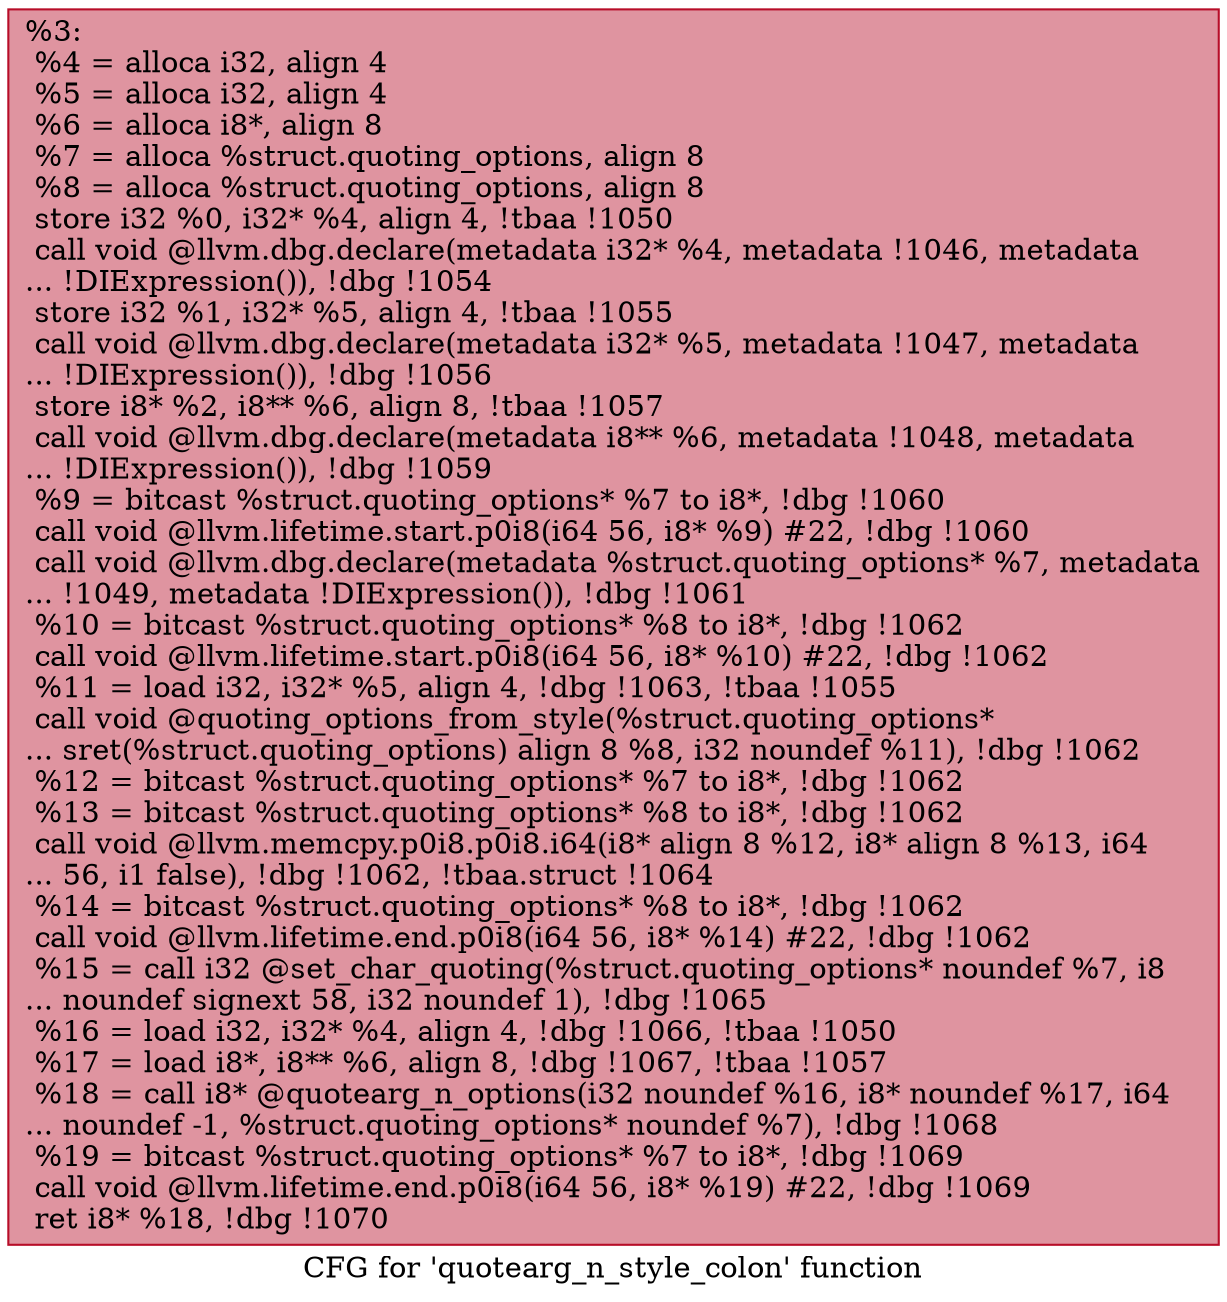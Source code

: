 digraph "CFG for 'quotearg_n_style_colon' function" {
	label="CFG for 'quotearg_n_style_colon' function";

	Node0x1ac72f0 [shape=record,color="#b70d28ff", style=filled, fillcolor="#b70d2870",label="{%3:\l  %4 = alloca i32, align 4\l  %5 = alloca i32, align 4\l  %6 = alloca i8*, align 8\l  %7 = alloca %struct.quoting_options, align 8\l  %8 = alloca %struct.quoting_options, align 8\l  store i32 %0, i32* %4, align 4, !tbaa !1050\l  call void @llvm.dbg.declare(metadata i32* %4, metadata !1046, metadata\l... !DIExpression()), !dbg !1054\l  store i32 %1, i32* %5, align 4, !tbaa !1055\l  call void @llvm.dbg.declare(metadata i32* %5, metadata !1047, metadata\l... !DIExpression()), !dbg !1056\l  store i8* %2, i8** %6, align 8, !tbaa !1057\l  call void @llvm.dbg.declare(metadata i8** %6, metadata !1048, metadata\l... !DIExpression()), !dbg !1059\l  %9 = bitcast %struct.quoting_options* %7 to i8*, !dbg !1060\l  call void @llvm.lifetime.start.p0i8(i64 56, i8* %9) #22, !dbg !1060\l  call void @llvm.dbg.declare(metadata %struct.quoting_options* %7, metadata\l... !1049, metadata !DIExpression()), !dbg !1061\l  %10 = bitcast %struct.quoting_options* %8 to i8*, !dbg !1062\l  call void @llvm.lifetime.start.p0i8(i64 56, i8* %10) #22, !dbg !1062\l  %11 = load i32, i32* %5, align 4, !dbg !1063, !tbaa !1055\l  call void @quoting_options_from_style(%struct.quoting_options*\l... sret(%struct.quoting_options) align 8 %8, i32 noundef %11), !dbg !1062\l  %12 = bitcast %struct.quoting_options* %7 to i8*, !dbg !1062\l  %13 = bitcast %struct.quoting_options* %8 to i8*, !dbg !1062\l  call void @llvm.memcpy.p0i8.p0i8.i64(i8* align 8 %12, i8* align 8 %13, i64\l... 56, i1 false), !dbg !1062, !tbaa.struct !1064\l  %14 = bitcast %struct.quoting_options* %8 to i8*, !dbg !1062\l  call void @llvm.lifetime.end.p0i8(i64 56, i8* %14) #22, !dbg !1062\l  %15 = call i32 @set_char_quoting(%struct.quoting_options* noundef %7, i8\l... noundef signext 58, i32 noundef 1), !dbg !1065\l  %16 = load i32, i32* %4, align 4, !dbg !1066, !tbaa !1050\l  %17 = load i8*, i8** %6, align 8, !dbg !1067, !tbaa !1057\l  %18 = call i8* @quotearg_n_options(i32 noundef %16, i8* noundef %17, i64\l... noundef -1, %struct.quoting_options* noundef %7), !dbg !1068\l  %19 = bitcast %struct.quoting_options* %7 to i8*, !dbg !1069\l  call void @llvm.lifetime.end.p0i8(i64 56, i8* %19) #22, !dbg !1069\l  ret i8* %18, !dbg !1070\l}"];
}
